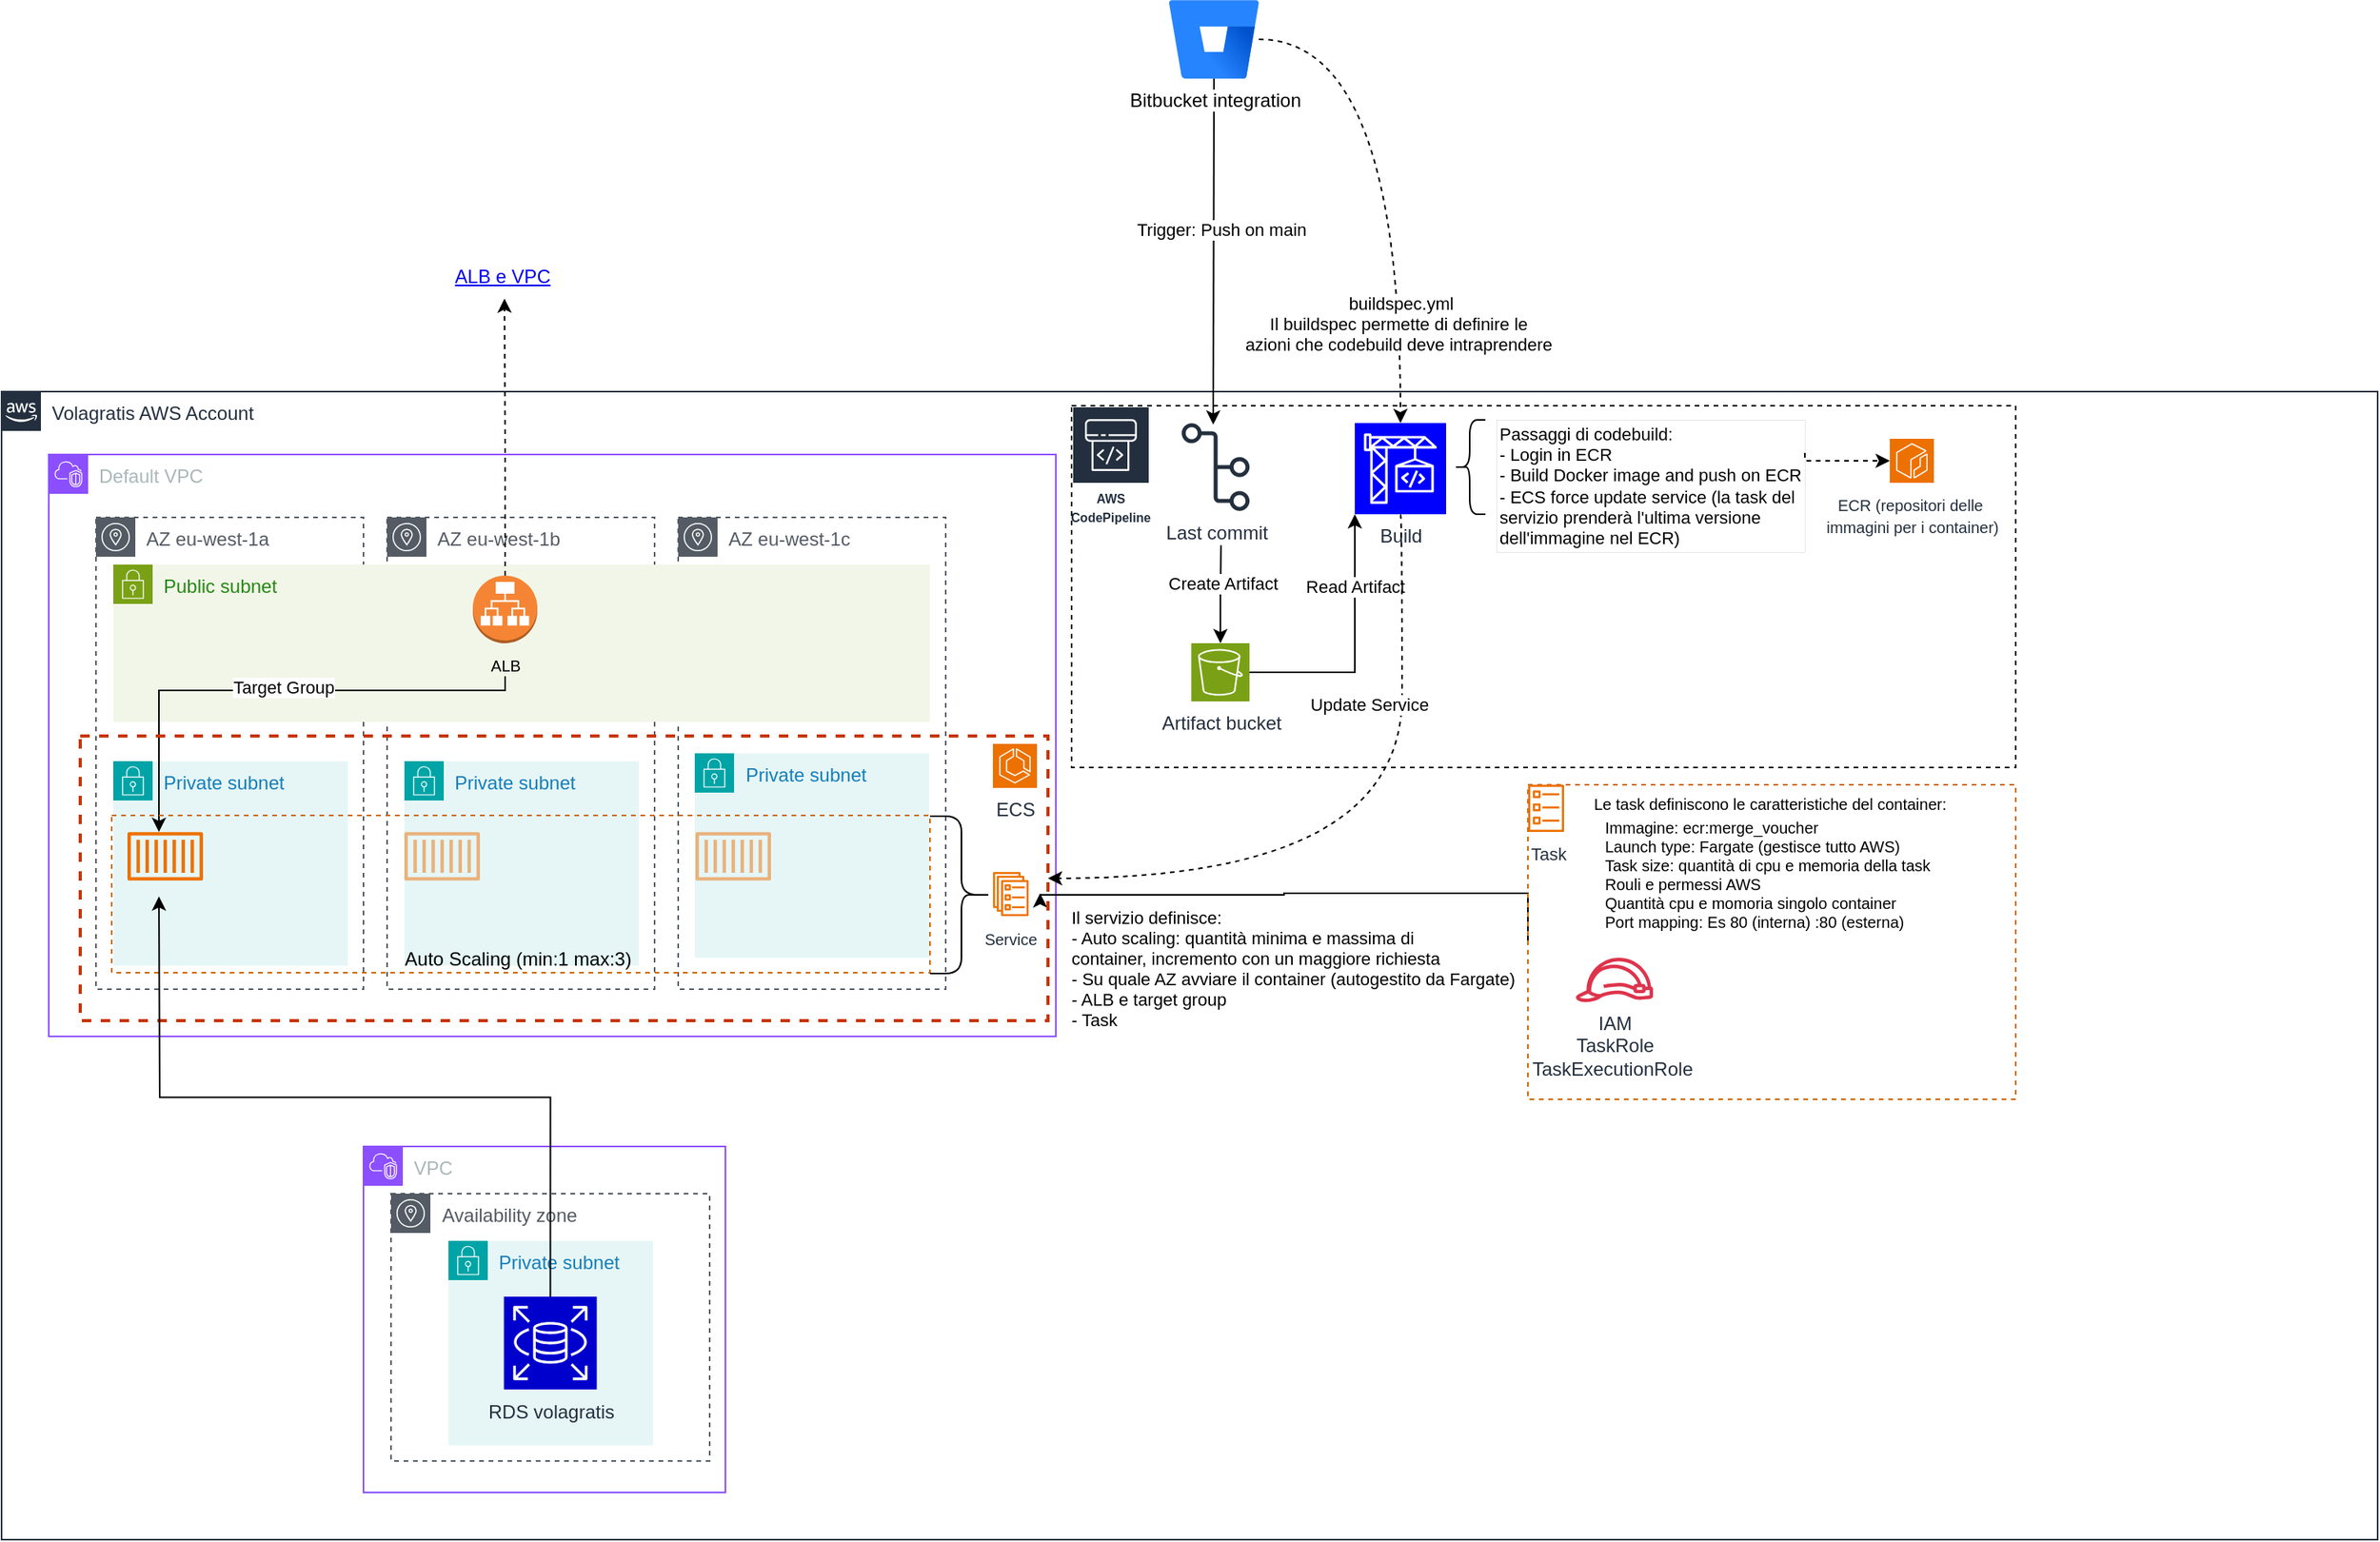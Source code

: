 <mxfile version="24.7.6" pages="3">
  <diagram id="Ht1M8jgEwFfnCIfOTk4-" name="Page-1">
    <mxGraphModel dx="1885" dy="2397" grid="1" gridSize="10" guides="1" tooltips="1" connect="1" arrows="1" fold="1" page="1" pageScale="1" pageWidth="1169" pageHeight="827" math="0" shadow="0">
      <root>
        <mxCell id="0" />
        <mxCell id="1" parent="0" />
        <mxCell id="UEzPUAAOIrF-is8g5C7q-74" value="Volagratis AWS Account" style="points=[[0,0],[0.25,0],[0.5,0],[0.75,0],[1,0],[1,0.25],[1,0.5],[1,0.75],[1,1],[0.75,1],[0.5,1],[0.25,1],[0,1],[0,0.75],[0,0.5],[0,0.25]];outlineConnect=0;gradientColor=none;html=1;whiteSpace=wrap;fontSize=12;fontStyle=0;shape=mxgraph.aws4.group;grIcon=mxgraph.aws4.group_aws_cloud_alt;strokeColor=#232F3E;fillColor=none;verticalAlign=top;align=left;spacingLeft=30;fontColor=#232F3E;dashed=0;labelBackgroundColor=#ffffff;container=1;pointerEvents=0;collapsible=0;recursiveResize=0;" parent="1" vertex="1">
          <mxGeometry x="-720" y="-610" width="1510" height="730" as="geometry" />
        </mxCell>
        <mxCell id="yVuOSzHSXQLgq4gBBESG-1" value="Default VPC" style="points=[[0,0],[0.25,0],[0.5,0],[0.75,0],[1,0],[1,0.25],[1,0.5],[1,0.75],[1,1],[0.75,1],[0.5,1],[0.25,1],[0,1],[0,0.75],[0,0.5],[0,0.25]];outlineConnect=0;gradientColor=none;html=1;whiteSpace=wrap;fontSize=12;fontStyle=0;container=1;pointerEvents=0;collapsible=0;recursiveResize=0;shape=mxgraph.aws4.group;grIcon=mxgraph.aws4.group_vpc2;strokeColor=#8C4FFF;fillColor=none;verticalAlign=top;align=left;spacingLeft=30;fontColor=#AAB7B8;dashed=0;" vertex="1" parent="UEzPUAAOIrF-is8g5C7q-74">
          <mxGeometry x="30" y="40" width="640" height="370" as="geometry" />
        </mxCell>
        <mxCell id="yVuOSzHSXQLgq4gBBESG-19" value="" style="group" vertex="1" connectable="0" parent="yVuOSzHSXQLgq4gBBESG-1">
          <mxGeometry x="400" y="40" width="170" height="390" as="geometry" />
        </mxCell>
        <mxCell id="yVuOSzHSXQLgq4gBBESG-20" value="AZ eu-west-1c" style="sketch=0;outlineConnect=0;gradientColor=none;html=1;whiteSpace=wrap;fontSize=12;fontStyle=0;shape=mxgraph.aws4.group;grIcon=mxgraph.aws4.group_availability_zone;strokeColor=#545B64;fillColor=none;verticalAlign=top;align=left;spacingLeft=30;fontColor=#545B64;dashed=1;" vertex="1" parent="yVuOSzHSXQLgq4gBBESG-19">
          <mxGeometry width="170" height="300" as="geometry" />
        </mxCell>
        <mxCell id="yVuOSzHSXQLgq4gBBESG-22" value="Private subnet" style="points=[[0,0],[0.25,0],[0.5,0],[0.75,0],[1,0],[1,0.25],[1,0.5],[1,0.75],[1,1],[0.75,1],[0.5,1],[0.25,1],[0,1],[0,0.75],[0,0.5],[0,0.25]];outlineConnect=0;gradientColor=none;html=1;whiteSpace=wrap;fontSize=12;fontStyle=0;container=1;pointerEvents=0;collapsible=0;recursiveResize=0;shape=mxgraph.aws4.group;grIcon=mxgraph.aws4.group_security_group;grStroke=0;strokeColor=#00A4A6;fillColor=#E6F6F7;verticalAlign=top;align=left;spacingLeft=30;fontColor=#147EBA;dashed=0;" vertex="1" parent="yVuOSzHSXQLgq4gBBESG-19">
          <mxGeometry x="10.5" y="150" width="149" height="130" as="geometry" />
        </mxCell>
        <mxCell id="yVuOSzHSXQLgq4gBBESG-18" value="Private subnet" style="points=[[0,0],[0.25,0],[0.5,0],[0.75,0],[1,0],[1,0.25],[1,0.5],[1,0.75],[1,1],[0.75,1],[0.5,1],[0.25,1],[0,1],[0,0.75],[0,0.5],[0,0.25]];outlineConnect=0;gradientColor=none;html=1;whiteSpace=wrap;fontSize=12;fontStyle=0;container=1;pointerEvents=0;collapsible=0;recursiveResize=0;shape=mxgraph.aws4.group;grIcon=mxgraph.aws4.group_security_group;grStroke=0;strokeColor=#00A4A6;fillColor=#E6F6F7;verticalAlign=top;align=left;spacingLeft=30;fontColor=#147EBA;dashed=0;" vertex="1" parent="yVuOSzHSXQLgq4gBBESG-1">
          <mxGeometry x="226" y="195" width="149" height="130" as="geometry" />
        </mxCell>
        <mxCell id="yVuOSzHSXQLgq4gBBESG-5" value="AZ eu-west-1a" style="sketch=0;outlineConnect=0;gradientColor=none;html=1;whiteSpace=wrap;fontSize=12;fontStyle=0;shape=mxgraph.aws4.group;grIcon=mxgraph.aws4.group_availability_zone;strokeColor=#545B64;fillColor=none;verticalAlign=top;align=left;spacingLeft=30;fontColor=#545B64;dashed=1;" vertex="1" parent="yVuOSzHSXQLgq4gBBESG-1">
          <mxGeometry x="30" y="40" width="170" height="300" as="geometry" />
        </mxCell>
        <mxCell id="yVuOSzHSXQLgq4gBBESG-8" value="Private subnet" style="points=[[0,0],[0.25,0],[0.5,0],[0.75,0],[1,0],[1,0.25],[1,0.5],[1,0.75],[1,1],[0.75,1],[0.5,1],[0.25,1],[0,1],[0,0.75],[0,0.5],[0,0.25]];outlineConnect=0;gradientColor=none;html=1;whiteSpace=wrap;fontSize=12;fontStyle=0;container=1;pointerEvents=0;collapsible=0;recursiveResize=0;shape=mxgraph.aws4.group;grIcon=mxgraph.aws4.group_security_group;grStroke=0;strokeColor=#00A4A6;fillColor=#E6F6F7;verticalAlign=top;align=left;spacingLeft=30;fontColor=#147EBA;dashed=0;" vertex="1" parent="yVuOSzHSXQLgq4gBBESG-1">
          <mxGeometry x="41" y="195" width="149" height="130" as="geometry" />
        </mxCell>
        <mxCell id="yVuOSzHSXQLgq4gBBESG-23" value="" style="group" vertex="1" connectable="0" parent="yVuOSzHSXQLgq4gBBESG-1">
          <mxGeometry x="41" y="40" width="519" height="390" as="geometry" />
        </mxCell>
        <mxCell id="yVuOSzHSXQLgq4gBBESG-16" value="AZ eu-west-1b" style="sketch=0;outlineConnect=0;gradientColor=none;html=1;whiteSpace=wrap;fontSize=12;fontStyle=0;shape=mxgraph.aws4.group;grIcon=mxgraph.aws4.group_availability_zone;strokeColor=#545B64;fillColor=none;verticalAlign=top;align=left;spacingLeft=30;fontColor=#545B64;dashed=1;" vertex="1" parent="yVuOSzHSXQLgq4gBBESG-23">
          <mxGeometry x="174" width="170" height="300" as="geometry" />
        </mxCell>
        <mxCell id="yVuOSzHSXQLgq4gBBESG-7" value="Public subnet" style="points=[[0,0],[0.25,0],[0.5,0],[0.75,0],[1,0],[1,0.25],[1,0.5],[1,0.75],[1,1],[0.75,1],[0.5,1],[0.25,1],[0,1],[0,0.75],[0,0.5],[0,0.25]];outlineConnect=0;gradientColor=none;html=1;whiteSpace=wrap;fontSize=12;fontStyle=0;container=1;pointerEvents=0;collapsible=0;recursiveResize=0;shape=mxgraph.aws4.group;grIcon=mxgraph.aws4.group_security_group;grStroke=0;strokeColor=#7AA116;fillColor=#F2F6E8;verticalAlign=top;align=left;spacingLeft=30;fontColor=#248814;dashed=0;" vertex="1" parent="yVuOSzHSXQLgq4gBBESG-23">
          <mxGeometry y="30" width="519" height="100" as="geometry" />
        </mxCell>
        <mxCell id="yVuOSzHSXQLgq4gBBESG-46" style="edgeStyle=orthogonalEdgeStyle;rounded=0;orthogonalLoop=1;jettySize=auto;html=1;" edge="1" parent="yVuOSzHSXQLgq4gBBESG-23">
          <mxGeometry relative="1" as="geometry">
            <mxPoint x="29" y="200" as="targetPoint" />
            <mxPoint x="249" y="101" as="sourcePoint" />
            <Array as="points">
              <mxPoint x="249" y="110" />
              <mxPoint x="29" y="110" />
              <mxPoint x="29" y="200" />
            </Array>
          </mxGeometry>
        </mxCell>
        <mxCell id="yVuOSzHSXQLgq4gBBESG-69" value="Target Group" style="edgeLabel;html=1;align=center;verticalAlign=middle;resizable=0;points=[];" vertex="1" connectable="0" parent="yVuOSzHSXQLgq4gBBESG-46">
          <mxGeometry x="-0.056" y="-2" relative="1" as="geometry">
            <mxPoint as="offset" />
          </mxGeometry>
        </mxCell>
        <mxCell id="zQAq5EybRise99rRwNDh-1" style="edgeStyle=orthogonalEdgeStyle;rounded=0;orthogonalLoop=1;jettySize=auto;html=1;exitX=0.5;exitY=0;exitDx=0;exitDy=0;exitPerimeter=0;dashed=1;" edge="1" parent="yVuOSzHSXQLgq4gBBESG-23" source="yVuOSzHSXQLgq4gBBESG-24">
          <mxGeometry relative="1" as="geometry">
            <mxPoint x="248.588" y="-139.176" as="targetPoint" />
          </mxGeometry>
        </mxCell>
        <mxCell id="yVuOSzHSXQLgq4gBBESG-24" value="&lt;font style=&quot;font-size: 10px;&quot;&gt;ALB&lt;/font&gt;" style="outlineConnect=0;dashed=0;verticalLabelPosition=bottom;verticalAlign=top;align=center;html=1;shape=mxgraph.aws3.application_load_balancer;fillColor=#F58534;gradientColor=none;" vertex="1" parent="yVuOSzHSXQLgq4gBBESG-23">
          <mxGeometry x="228.5" y="37" width="41" height="43.0" as="geometry" />
        </mxCell>
        <mxCell id="yVuOSzHSXQLgq4gBBESG-57" value="" style="group" vertex="1" connectable="0" parent="UEzPUAAOIrF-is8g5C7q-74">
          <mxGeometry x="970" y="250" width="310" height="200" as="geometry" />
        </mxCell>
        <mxCell id="yVuOSzHSXQLgq4gBBESG-58" style="edgeStyle=orthogonalEdgeStyle;rounded=0;orthogonalLoop=1;jettySize=auto;html=1;exitX=0;exitY=0.5;exitDx=0;exitDy=0;" edge="1" parent="yVuOSzHSXQLgq4gBBESG-57" source="yVuOSzHSXQLgq4gBBESG-54">
          <mxGeometry relative="1" as="geometry">
            <mxPoint x="-310" y="69" as="targetPoint" />
            <Array as="points">
              <mxPoint y="69" />
              <mxPoint x="-155" y="69" />
              <mxPoint x="-310" y="70" />
            </Array>
          </mxGeometry>
        </mxCell>
        <mxCell id="yVuOSzHSXQLgq4gBBESG-67" value="Il servizio definisce:&#xa;- Auto scaling: quantità minima e massima di &#xa;container, incremento con un maggiore richiesta&#xa;- Su quale AZ avviare il container (autogestito da Fargate)&#xa;- ALB e target group&#xa;- Task&#xa;&#xa;" style="edgeLabel;align=left;verticalAlign=middle;resizable=0;points=[];labelPosition=right;verticalLabelPosition=middle;spacing=86;" vertex="1" connectable="0" parent="yVuOSzHSXQLgq4gBBESG-58">
          <mxGeometry x="-0.014" y="1" relative="1" as="geometry">
            <mxPoint x="-238" y="59" as="offset" />
          </mxGeometry>
        </mxCell>
        <mxCell id="yVuOSzHSXQLgq4gBBESG-54" value="&lt;blockquote style=&quot;margin: 0px 0px 0px 40px; border: none; padding: 0px; font-size: 10px;&quot;&gt;Le task definiscono le caratteristiche del container:&amp;nbsp;&lt;/blockquote&gt;&lt;blockquote style=&quot;margin: 0px 0px 0px 40px; border: none; padding: 0px; font-size: 10px;&quot;&gt;&lt;table&gt;&lt;tbody&gt;&lt;tr style=&quot;&quot;&gt;&lt;td&gt;&lt;br&gt;&lt;/td&gt;&lt;td&gt;Immagine: ecr:merge_voucher&lt;br&gt;Launch type: Fargate (gestisce tutto AWS)&lt;br&gt;Task size: quantità di cpu e memoria della task&lt;br&gt;Rouli e permessi AWS&lt;br&gt;Quantità cpu e momoria singolo container&lt;br&gt;Port mapping: Es 80 (interna) :80 (esterna)&lt;br&gt;&lt;br&gt;&lt;/td&gt;&lt;/tr&gt;&lt;/tbody&gt;&lt;/table&gt;&lt;br&gt;&lt;/blockquote&gt;" style="whiteSpace=wrap;html=1;dashed=1;fillColor=none;strokeColor=#CC6600;align=left;verticalAlign=top;" vertex="1" parent="yVuOSzHSXQLgq4gBBESG-57">
          <mxGeometry width="310" height="200" as="geometry" />
        </mxCell>
        <mxCell id="yVuOSzHSXQLgq4gBBESG-56" value="&lt;font style=&quot;font-size: 11px;&quot;&gt;Task&lt;/font&gt;" style="sketch=0;outlineConnect=0;fontColor=#232F3E;gradientColor=none;fillColor=#ED7100;strokeColor=none;dashed=0;verticalLabelPosition=bottom;verticalAlign=top;align=left;html=1;fontSize=12;fontStyle=0;aspect=fixed;pointerEvents=1;shape=mxgraph.aws4.ecs_task;" vertex="1" parent="yVuOSzHSXQLgq4gBBESG-57">
          <mxGeometry width="23.12" height="30" as="geometry" />
        </mxCell>
        <mxCell id="yVuOSzHSXQLgq4gBBESG-109" value="IAM&lt;div&gt;TaskRole&lt;/div&gt;&lt;div&gt;TaskExecutionRole&amp;nbsp;&lt;/div&gt;" style="sketch=0;outlineConnect=0;fontColor=#232F3E;gradientColor=none;fillColor=#DD344C;strokeColor=none;dashed=0;verticalLabelPosition=bottom;verticalAlign=top;align=center;html=1;fontSize=12;fontStyle=0;aspect=fixed;pointerEvents=1;shape=mxgraph.aws4.role;" vertex="1" parent="yVuOSzHSXQLgq4gBBESG-57">
          <mxGeometry x="30" y="110" width="50" height="28.21" as="geometry" />
        </mxCell>
        <mxCell id="yVuOSzHSXQLgq4gBBESG-63" value="&lt;font style=&quot;font-size: 10px;&quot;&gt;ECR (repositori delle&amp;nbsp;&lt;/font&gt;&lt;div style=&quot;text-align: left;&quot;&gt;&lt;font style=&quot;font-size: 10px;&quot;&gt;immagini per i container)&lt;/font&gt;&lt;/div&gt;" style="sketch=0;points=[[0,0,0],[0.25,0,0],[0.5,0,0],[0.75,0,0],[1,0,0],[0,1,0],[0.25,1,0],[0.5,1,0],[0.75,1,0],[1,1,0],[0,0.25,0],[0,0.5,0],[0,0.75,0],[1,0.25,0],[1,0.5,0],[1,0.75,0]];outlineConnect=0;fontColor=#232F3E;fillColor=#ED7100;strokeColor=#ffffff;dashed=0;verticalLabelPosition=bottom;verticalAlign=top;align=center;html=1;fontSize=12;fontStyle=0;aspect=fixed;shape=mxgraph.aws4.resourceIcon;resIcon=mxgraph.aws4.ecr;" vertex="1" parent="UEzPUAAOIrF-is8g5C7q-74">
          <mxGeometry x="1200" y="30" width="28" height="28" as="geometry" />
        </mxCell>
        <mxCell id="yVuOSzHSXQLgq4gBBESG-83" value="&lt;font style=&quot;font-size: 8px;&quot;&gt;AWS CodePipeline&lt;/font&gt;" style="sketch=0;outlineConnect=0;fontColor=#232F3E;gradientColor=none;strokeColor=#ffffff;fillColor=#232F3E;dashed=0;verticalLabelPosition=middle;verticalAlign=bottom;align=center;html=1;whiteSpace=wrap;fontSize=10;fontStyle=1;spacing=3;shape=mxgraph.aws4.productIcon;prIcon=mxgraph.aws4.codepipeline;" vertex="1" parent="UEzPUAAOIrF-is8g5C7q-74">
          <mxGeometry x="680" y="9" width="50" height="80" as="geometry" />
        </mxCell>
        <mxCell id="yVuOSzHSXQLgq4gBBESG-87" value="Last commit" style="sketch=0;outlineConnect=0;fontColor=#232F3E;gradientColor=none;fillColor=#232F3D;strokeColor=none;dashed=0;verticalLabelPosition=bottom;verticalAlign=top;align=center;html=1;fontSize=12;fontStyle=0;aspect=fixed;pointerEvents=1;shape=mxgraph.aws4.git_repository;" vertex="1" parent="UEzPUAAOIrF-is8g5C7q-74">
          <mxGeometry x="750" y="20" width="43.08" height="56" as="geometry" />
        </mxCell>
        <mxCell id="yVuOSzHSXQLgq4gBBESG-88" value="Build" style="sketch=0;points=[[0,0,0],[0.25,0,0],[0.5,0,0],[0.75,0,0],[1,0,0],[0,1,0],[0.25,1,0],[0.5,1,0],[0.75,1,0],[1,1,0],[0,0.25,0],[0,0.5,0],[0,0.75,0],[1,0.25,0],[1,0.5,0],[1,0.75,0]];outlineConnect=0;fontColor=#232F3E;fillColor=#0000FF;strokeColor=#ffffff;dashed=0;verticalLabelPosition=bottom;verticalAlign=top;align=center;html=1;fontSize=12;fontStyle=0;aspect=fixed;shape=mxgraph.aws4.resourceIcon;resIcon=mxgraph.aws4.codebuild;" vertex="1" parent="UEzPUAAOIrF-is8g5C7q-74">
          <mxGeometry x="860" y="20" width="58" height="58" as="geometry" />
        </mxCell>
        <mxCell id="yVuOSzHSXQLgq4gBBESG-93" style="edgeStyle=orthogonalEdgeStyle;rounded=0;orthogonalLoop=1;jettySize=auto;html=1;exitX=0.5;exitY=0;exitDx=0;exitDy=0;exitPerimeter=0;endArrow=none;endFill=0;startArrow=classic;startFill=1;" edge="1" parent="UEzPUAAOIrF-is8g5C7q-74" source="yVuOSzHSXQLgq4gBBESG-89">
          <mxGeometry relative="1" as="geometry">
            <mxPoint x="774.931" y="97.793" as="targetPoint" />
          </mxGeometry>
        </mxCell>
        <mxCell id="yVuOSzHSXQLgq4gBBESG-94" value="Create Artifact" style="edgeLabel;html=1;align=center;verticalAlign=middle;resizable=0;points=[];" vertex="1" connectable="0" parent="yVuOSzHSXQLgq4gBBESG-93">
          <mxGeometry x="0.234" relative="1" as="geometry">
            <mxPoint as="offset" />
          </mxGeometry>
        </mxCell>
        <mxCell id="yVuOSzHSXQLgq4gBBESG-89" value="Artifact bucket" style="sketch=0;points=[[0,0,0],[0.25,0,0],[0.5,0,0],[0.75,0,0],[1,0,0],[0,1,0],[0.25,1,0],[0.5,1,0],[0.75,1,0],[1,1,0],[0,0.25,0],[0,0.5,0],[0,0.75,0],[1,0.25,0],[1,0.5,0],[1,0.75,0]];outlineConnect=0;fontColor=#232F3E;fillColor=#7AA116;strokeColor=#ffffff;dashed=0;verticalLabelPosition=bottom;verticalAlign=top;align=center;html=1;fontSize=12;fontStyle=0;aspect=fixed;shape=mxgraph.aws4.resourceIcon;resIcon=mxgraph.aws4.s3;" vertex="1" parent="UEzPUAAOIrF-is8g5C7q-74">
          <mxGeometry x="756.08" y="160" width="37" height="37" as="geometry" />
        </mxCell>
        <mxCell id="yVuOSzHSXQLgq4gBBESG-100" style="edgeStyle=orthogonalEdgeStyle;rounded=0;orthogonalLoop=1;jettySize=auto;html=1;exitX=1;exitY=0.5;exitDx=0;exitDy=0;exitPerimeter=0;startArrow=none;startFill=0;" edge="1" parent="UEzPUAAOIrF-is8g5C7q-74" source="yVuOSzHSXQLgq4gBBESG-89" target="yVuOSzHSXQLgq4gBBESG-88">
          <mxGeometry relative="1" as="geometry">
            <Array as="points">
              <mxPoint x="860" y="178" />
            </Array>
          </mxGeometry>
        </mxCell>
        <mxCell id="yVuOSzHSXQLgq4gBBESG-102" value="Read Artifact" style="edgeLabel;html=1;align=center;verticalAlign=middle;resizable=0;points=[];" vertex="1" connectable="0" parent="yVuOSzHSXQLgq4gBBESG-100">
          <mxGeometry x="0.459" relative="1" as="geometry">
            <mxPoint as="offset" />
          </mxGeometry>
        </mxCell>
        <mxCell id="yVuOSzHSXQLgq4gBBESG-106" value="" style="shape=curlyBracket;whiteSpace=wrap;html=1;rounded=1;labelPosition=left;verticalLabelPosition=middle;align=right;verticalAlign=middle;size=0.5;" vertex="1" parent="UEzPUAAOIrF-is8g5C7q-74">
          <mxGeometry x="923" y="18" width="20" height="60" as="geometry" />
        </mxCell>
        <mxCell id="yVuOSzHSXQLgq4gBBESG-105" value="&lt;font style=&quot;font-size: 11px;&quot;&gt;Passaggi di codebuild:&lt;/font&gt;&lt;div style=&quot;font-size: 11px;&quot;&gt;&lt;font style=&quot;font-size: 11px;&quot;&gt;- Login in ECR&lt;/font&gt;&lt;/div&gt;&lt;div style=&quot;font-size: 11px;&quot;&gt;&lt;font style=&quot;font-size: 11px;&quot;&gt;- Build Docker image and push on ECR&lt;/font&gt;&lt;/div&gt;&lt;div style=&quot;font-size: 11px;&quot;&gt;&lt;span style=&quot;font-size: 11px;&quot;&gt;- ECS force update service (la task del servizio prenderà l&#39;ultima versione dell&#39;immagine nel ECR)&lt;/span&gt;&lt;/div&gt;" style="rounded=0;whiteSpace=wrap;html=1;align=left;fontSize=11;strokeWidth=0;" vertex="1" parent="UEzPUAAOIrF-is8g5C7q-74">
          <mxGeometry x="950" y="18" width="196" height="84" as="geometry" />
        </mxCell>
        <mxCell id="yVuOSzHSXQLgq4gBBESG-107" style="edgeStyle=orthogonalEdgeStyle;rounded=0;orthogonalLoop=1;jettySize=auto;html=1;exitX=1;exitY=0.25;exitDx=0;exitDy=0;entryX=0;entryY=0.5;entryDx=0;entryDy=0;entryPerimeter=0;dashed=1;" edge="1" parent="UEzPUAAOIrF-is8g5C7q-74" source="yVuOSzHSXQLgq4gBBESG-105" target="yVuOSzHSXQLgq4gBBESG-63">
          <mxGeometry relative="1" as="geometry">
            <Array as="points">
              <mxPoint x="1146" y="44" />
            </Array>
          </mxGeometry>
        </mxCell>
        <mxCell id="yVuOSzHSXQLgq4gBBESG-82" value="" style="whiteSpace=wrap;html=1;fillColor=none;dashed=1;movable=1;resizable=1;rotatable=1;deletable=1;editable=1;locked=0;connectable=1;" vertex="1" parent="UEzPUAAOIrF-is8g5C7q-74">
          <mxGeometry x="680" y="9" width="600" height="230" as="geometry" />
        </mxCell>
        <mxCell id="yVuOSzHSXQLgq4gBBESG-26" value="" style="whiteSpace=wrap;html=1;movable=1;resizable=1;rotatable=1;deletable=1;editable=1;locked=0;connectable=1;dashed=1;fillColor=none;fontColor=#000000;strokeColor=#C73500;strokeWidth=2;align=left;verticalAlign=bottom;" vertex="1" parent="1">
          <mxGeometry x="-670" y="-391" width="615" height="181" as="geometry" />
        </mxCell>
        <mxCell id="yVuOSzHSXQLgq4gBBESG-27" value="" style="sketch=0;outlineConnect=0;fontColor=#232F3E;gradientColor=none;fillColor=#ED7100;strokeColor=none;dashed=0;verticalLabelPosition=bottom;verticalAlign=top;align=center;html=1;fontSize=12;fontStyle=0;aspect=fixed;pointerEvents=1;shape=mxgraph.aws4.container_1;" vertex="1" parent="1">
          <mxGeometry x="-640" y="-330" width="48" height="31" as="geometry" />
        </mxCell>
        <mxCell id="yVuOSzHSXQLgq4gBBESG-28" value="" style="sketch=0;outlineConnect=0;fontColor=#232F3E;gradientColor=none;fillColor=#ED7100;strokeColor=none;dashed=0;verticalLabelPosition=bottom;verticalAlign=top;align=center;html=1;fontSize=12;fontStyle=0;aspect=fixed;pointerEvents=1;shape=mxgraph.aws4.container_1;opacity=50;" vertex="1" parent="1">
          <mxGeometry x="-464" y="-330" width="48" height="31" as="geometry" />
        </mxCell>
        <mxCell id="yVuOSzHSXQLgq4gBBESG-29" value="" style="sketch=0;outlineConnect=0;fontColor=#232F3E;gradientColor=none;fillColor=#ED7100;strokeColor=none;dashed=0;verticalLabelPosition=bottom;verticalAlign=top;align=center;html=1;fontSize=12;fontStyle=0;aspect=fixed;pointerEvents=1;shape=mxgraph.aws4.container_1;opacity=50;" vertex="1" parent="1">
          <mxGeometry x="-279" y="-330" width="48" height="31" as="geometry" />
        </mxCell>
        <mxCell id="yVuOSzHSXQLgq4gBBESG-30" value="ECS" style="sketch=0;points=[[0,0,0],[0.25,0,0],[0.5,0,0],[0.75,0,0],[1,0,0],[0,1,0],[0.25,1,0],[0.5,1,0],[0.75,1,0],[1,1,0],[0,0.25,0],[0,0.5,0],[0,0.75,0],[1,0.25,0],[1,0.5,0],[1,0.75,0]];outlineConnect=0;fontColor=#232F3E;fillColor=#ED7100;strokeColor=#ffffff;dashed=0;verticalLabelPosition=bottom;verticalAlign=top;align=center;html=1;fontSize=12;fontStyle=0;aspect=fixed;shape=mxgraph.aws4.resourceIcon;resIcon=mxgraph.aws4.ecs;" vertex="1" parent="1">
          <mxGeometry x="-90" y="-386" width="28" height="28" as="geometry" />
        </mxCell>
        <mxCell id="yVuOSzHSXQLgq4gBBESG-41" value="Auto Scaling (min:1 max:3)&amp;nbsp;" style="whiteSpace=wrap;html=1;movable=1;resizable=1;rotatable=1;deletable=1;editable=1;locked=0;connectable=1;dashed=1;fillColor=none;fontColor=#000000;strokeColor=#CC6600;strokeWidth=1;align=center;verticalAlign=bottom;" vertex="1" parent="1">
          <mxGeometry x="-650" y="-340.5" width="520" height="100" as="geometry" />
        </mxCell>
        <mxCell id="yVuOSzHSXQLgq4gBBESG-37" value="&lt;font style=&quot;font-size: 10px;&quot;&gt;Service&lt;/font&gt;" style="sketch=0;outlineConnect=0;fontColor=#232F3E;gradientColor=none;fillColor=#ED7100;strokeColor=none;dashed=0;verticalLabelPosition=bottom;verticalAlign=top;align=center;html=1;fontSize=12;fontStyle=0;aspect=fixed;pointerEvents=1;shape=mxgraph.aws4.ecs_service;" vertex="1" parent="1">
          <mxGeometry x="-90" y="-304.5" width="22.75" height="28" as="geometry" />
        </mxCell>
        <mxCell id="yVuOSzHSXQLgq4gBBESG-51" value="" style="shape=curlyBracket;whiteSpace=wrap;html=1;rounded=1;flipH=1;labelPosition=right;verticalLabelPosition=middle;align=left;verticalAlign=middle;" vertex="1" parent="1">
          <mxGeometry x="-130" y="-340" width="40" height="100" as="geometry" />
        </mxCell>
        <mxCell id="yVuOSzHSXQLgq4gBBESG-76" value="VPC" style="points=[[0,0],[0.25,0],[0.5,0],[0.75,0],[1,0],[1,0.25],[1,0.5],[1,0.75],[1,1],[0.75,1],[0.5,1],[0.25,1],[0,1],[0,0.75],[0,0.5],[0,0.25]];outlineConnect=0;gradientColor=none;html=1;whiteSpace=wrap;fontSize=12;fontStyle=0;container=1;pointerEvents=0;collapsible=0;recursiveResize=0;shape=mxgraph.aws4.group;grIcon=mxgraph.aws4.group_vpc2;strokeColor=#8C4FFF;fillColor=none;verticalAlign=top;align=left;spacingLeft=30;fontColor=#AAB7B8;dashed=0;" vertex="1" parent="1">
          <mxGeometry x="-490" y="-130" width="230" height="220" as="geometry" />
        </mxCell>
        <mxCell id="yVuOSzHSXQLgq4gBBESG-77" value="Availability zone" style="sketch=0;outlineConnect=0;gradientColor=none;html=1;whiteSpace=wrap;fontSize=12;fontStyle=0;shape=mxgraph.aws4.group;grIcon=mxgraph.aws4.group_availability_zone;strokeColor=#545B64;fillColor=none;verticalAlign=top;align=left;spacingLeft=30;fontColor=#545B64;dashed=1;" vertex="1" parent="yVuOSzHSXQLgq4gBBESG-76">
          <mxGeometry x="17.5" y="30" width="202.5" height="170" as="geometry" />
        </mxCell>
        <mxCell id="yVuOSzHSXQLgq4gBBESG-79" value="Private subnet" style="points=[[0,0],[0.25,0],[0.5,0],[0.75,0],[1,0],[1,0.25],[1,0.5],[1,0.75],[1,1],[0.75,1],[0.5,1],[0.25,1],[0,1],[0,0.75],[0,0.5],[0,0.25]];outlineConnect=0;gradientColor=none;html=1;whiteSpace=wrap;fontSize=12;fontStyle=0;container=1;pointerEvents=0;collapsible=0;recursiveResize=0;shape=mxgraph.aws4.group;grIcon=mxgraph.aws4.group_security_group;grStroke=0;strokeColor=#00A4A6;fillColor=#E6F6F7;verticalAlign=top;align=left;spacingLeft=30;fontColor=#147EBA;dashed=0;" vertex="1" parent="yVuOSzHSXQLgq4gBBESG-76">
          <mxGeometry x="54" y="60" width="130" height="130" as="geometry" />
        </mxCell>
        <mxCell id="yVuOSzHSXQLgq4gBBESG-78" value="RDS volagratis" style="sketch=0;points=[[0,0,0],[0.25,0,0],[0.5,0,0],[0.75,0,0],[1,0,0],[0,1,0],[0.25,1,0],[0.5,1,0],[0.75,1,0],[1,1,0],[0,0.25,0],[0,0.5,0],[0,0.75,0],[1,0.25,0],[1,0.5,0],[1,0.75,0]];outlineConnect=0;fontColor=#232F3E;fillColor=#0000CC;strokeColor=#ffffff;dashed=0;verticalLabelPosition=bottom;verticalAlign=top;align=center;html=1;fontSize=12;fontStyle=0;aspect=fixed;shape=mxgraph.aws4.resourceIcon;resIcon=mxgraph.aws4.rds;" vertex="1" parent="yVuOSzHSXQLgq4gBBESG-79">
          <mxGeometry x="35.25" y="35.5" width="59" height="59" as="geometry" />
        </mxCell>
        <mxCell id="yVuOSzHSXQLgq4gBBESG-80" style="edgeStyle=orthogonalEdgeStyle;rounded=0;orthogonalLoop=1;jettySize=auto;html=1;exitX=0.5;exitY=0;exitDx=0;exitDy=0;exitPerimeter=0;" edge="1" parent="yVuOSzHSXQLgq4gBBESG-76" source="yVuOSzHSXQLgq4gBBESG-78">
          <mxGeometry relative="1" as="geometry">
            <mxPoint x="-130" y="-159" as="targetPoint" />
          </mxGeometry>
        </mxCell>
        <mxCell id="yVuOSzHSXQLgq4gBBESG-85" style="edgeStyle=orthogonalEdgeStyle;rounded=0;orthogonalLoop=1;jettySize=auto;html=1;exitX=0.5;exitY=1;exitDx=0;exitDy=0;" edge="1" parent="1" source="yVuOSzHSXQLgq4gBBESG-84">
          <mxGeometry relative="1" as="geometry">
            <mxPoint x="50" y="-589" as="targetPoint" />
          </mxGeometry>
        </mxCell>
        <mxCell id="yVuOSzHSXQLgq4gBBESG-86" value="Trigger: Push on main" style="edgeLabel;html=1;align=center;verticalAlign=middle;resizable=0;points=[];" vertex="1" connectable="0" parent="yVuOSzHSXQLgq4gBBESG-85">
          <mxGeometry x="-0.127" y="4" relative="1" as="geometry">
            <mxPoint as="offset" />
          </mxGeometry>
        </mxCell>
        <mxCell id="yVuOSzHSXQLgq4gBBESG-84" value="Bitbucket integration" style="image;html=1;image=img/lib/atlassian/Bitbucket_Logo.svg;" vertex="1" parent="1">
          <mxGeometry x="22" y="-859" width="57" height="50" as="geometry" />
        </mxCell>
        <mxCell id="yVuOSzHSXQLgq4gBBESG-103" style="edgeStyle=orthogonalEdgeStyle;rounded=0;orthogonalLoop=1;jettySize=auto;html=1;exitX=1;exitY=0.5;exitDx=0;exitDy=0;entryX=0.5;entryY=0;entryDx=0;entryDy=0;entryPerimeter=0;dashed=1;curved=1;" edge="1" parent="1" source="yVuOSzHSXQLgq4gBBESG-84" target="yVuOSzHSXQLgq4gBBESG-88">
          <mxGeometry relative="1" as="geometry" />
        </mxCell>
        <mxCell id="yVuOSzHSXQLgq4gBBESG-104" value="buildspec.yml&lt;div&gt;Il buildspec permette di definire le&amp;nbsp;&lt;/div&gt;&lt;div&gt;azioni che codebuild deve intraprendere&amp;nbsp;&lt;/div&gt;" style="edgeLabel;html=1;align=center;verticalAlign=middle;resizable=0;points=[];" vertex="1" connectable="0" parent="yVuOSzHSXQLgq4gBBESG-103">
          <mxGeometry x="0.623" relative="1" as="geometry">
            <mxPoint as="offset" />
          </mxGeometry>
        </mxCell>
        <mxCell id="yVuOSzHSXQLgq4gBBESG-114" style="edgeStyle=orthogonalEdgeStyle;rounded=0;orthogonalLoop=1;jettySize=auto;html=1;exitX=0.5;exitY=1;exitDx=0;exitDy=0;exitPerimeter=0;entryX=1;entryY=0.5;entryDx=0;entryDy=0;curved=1;dashed=1;" edge="1" parent="1" source="yVuOSzHSXQLgq4gBBESG-88" target="yVuOSzHSXQLgq4gBBESG-26">
          <mxGeometry relative="1" as="geometry">
            <Array as="points">
              <mxPoint x="170" y="-300" />
            </Array>
          </mxGeometry>
        </mxCell>
        <mxCell id="yVuOSzHSXQLgq4gBBESG-115" value="Update Service" style="edgeLabel;html=1;align=center;verticalAlign=middle;resizable=0;points=[];" vertex="1" connectable="0" parent="yVuOSzHSXQLgq4gBBESG-114">
          <mxGeometry x="-0.466" y="-21" relative="1" as="geometry">
            <mxPoint as="offset" />
          </mxGeometry>
        </mxCell>
        <mxCell id="zQAq5EybRise99rRwNDh-2" value="&lt;a href=&quot;data:page/id,TZ201WaUSHpBQpsREirB&quot;&gt;ALB e VPC&lt;/a&gt;" style="text;html=1;align=center;verticalAlign=middle;resizable=0;points=[];autosize=1;strokeColor=none;fillColor=none;" vertex="1" parent="1">
          <mxGeometry x="-442" y="-698" width="80" height="30" as="geometry" />
        </mxCell>
      </root>
    </mxGraphModel>
  </diagram>
  <diagram id="TZ201WaUSHpBQpsREirB" name="ALB">
    <mxGraphModel dx="1581" dy="1951" grid="1" gridSize="10" guides="1" tooltips="1" connect="1" arrows="1" fold="1" page="1" pageScale="1" pageWidth="827" pageHeight="1169" math="0" shadow="0">
      <root>
        <mxCell id="0" />
        <mxCell id="1" parent="0" />
        <mxCell id="gsToLSdFo0IppxMBS_la-1" value="Volagratis AWS Account" style="points=[[0,0],[0.25,0],[0.5,0],[0.75,0],[1,0],[1,0.25],[1,0.5],[1,0.75],[1,1],[0.75,1],[0.5,1],[0.25,1],[0,1],[0,0.75],[0,0.5],[0,0.25]];outlineConnect=0;gradientColor=none;html=1;whiteSpace=wrap;fontSize=12;fontStyle=0;shape=mxgraph.aws4.group;grIcon=mxgraph.aws4.group_aws_cloud_alt;strokeColor=#232F3E;fillColor=none;verticalAlign=top;align=left;spacingLeft=30;fontColor=#232F3E;dashed=0;labelBackgroundColor=#ffffff;container=1;pointerEvents=0;collapsible=0;recursiveResize=0;" vertex="1" parent="1">
          <mxGeometry x="-740" y="-584" width="700" height="754" as="geometry" />
        </mxCell>
        <mxCell id="gsToLSdFo0IppxMBS_la-2" value="Default VPC" style="points=[[0,0],[0.25,0],[0.5,0],[0.75,0],[1,0],[1,0.25],[1,0.5],[1,0.75],[1,1],[0.75,1],[0.5,1],[0.25,1],[0,1],[0,0.75],[0,0.5],[0,0.25]];outlineConnect=0;gradientColor=none;html=1;whiteSpace=wrap;fontSize=12;fontStyle=0;container=1;pointerEvents=0;collapsible=0;recursiveResize=0;shape=mxgraph.aws4.group;grIcon=mxgraph.aws4.group_vpc2;strokeColor=#8C4FFF;fillColor=none;verticalAlign=top;align=left;spacingLeft=30;fontColor=#AAB7B8;dashed=0;" vertex="1" parent="gsToLSdFo0IppxMBS_la-1">
          <mxGeometry x="40" y="240" width="640" height="500" as="geometry" />
        </mxCell>
        <mxCell id="eUAzN2NPXyv_5R1AQx1b-4" value="Public subnet" style="points=[[0,0],[0.25,0],[0.5,0],[0.75,0],[1,0],[1,0.25],[1,0.5],[1,0.75],[1,1],[0.75,1],[0.5,1],[0.25,1],[0,1],[0,0.75],[0,0.5],[0,0.25]];outlineConnect=0;gradientColor=none;html=1;whiteSpace=wrap;fontSize=12;fontStyle=0;container=1;pointerEvents=0;collapsible=0;recursiveResize=0;shape=mxgraph.aws4.group;grIcon=mxgraph.aws4.group_security_group;grStroke=0;strokeColor=#7AA116;fillColor=#F2F6E8;verticalAlign=top;align=left;spacingLeft=30;fontColor=#248814;dashed=0;" vertex="1" parent="gsToLSdFo0IppxMBS_la-2">
          <mxGeometry x="40" y="70" width="520" height="110" as="geometry" />
        </mxCell>
        <mxCell id="gsToLSdFo0IppxMBS_la-6" value="Private subnet" style="points=[[0,0],[0.25,0],[0.5,0],[0.75,0],[1,0],[1,0.25],[1,0.5],[1,0.75],[1,1],[0.75,1],[0.5,1],[0.25,1],[0,1],[0,0.75],[0,0.5],[0,0.25]];outlineConnect=0;gradientColor=none;html=1;whiteSpace=wrap;fontSize=12;fontStyle=0;container=1;pointerEvents=0;collapsible=0;recursiveResize=0;shape=mxgraph.aws4.group;grIcon=mxgraph.aws4.group_security_group;grStroke=0;strokeColor=#0000FF;fillColor=#E6F6F7;verticalAlign=top;align=left;spacingLeft=30;fontColor=#147EBA;dashed=0;strokeWidth=1;" vertex="1" parent="gsToLSdFo0IppxMBS_la-2">
          <mxGeometry x="40" y="195" width="520" height="135" as="geometry" />
        </mxCell>
        <mxCell id="eUAzN2NPXyv_5R1AQx1b-9" value="Private NAT Gateway&amp;nbsp;&amp;nbsp;" style="image;aspect=fixed;perimeter=ellipsePerimeter;html=1;align=center;shadow=0;dashed=0;fontColor=#4277BB;labelBackgroundColor=default;fontSize=12;spacingTop=3;image=img/lib/ibm/vpc/PublicGateway.svg;" vertex="1" parent="gsToLSdFo0IppxMBS_la-6">
          <mxGeometry x="53.5" y="67.5" width="40" height="40" as="geometry" />
        </mxCell>
        <mxCell id="eUAzN2NPXyv_5R1AQx1b-12" value="Private NAT Gateway&amp;nbsp;&amp;nbsp;" style="image;aspect=fixed;perimeter=ellipsePerimeter;html=1;align=center;shadow=0;dashed=0;fontColor=#4277BB;labelBackgroundColor=default;fontSize=12;spacingTop=3;image=img/lib/ibm/vpc/PublicGateway.svg;" vertex="1" parent="gsToLSdFo0IppxMBS_la-6">
          <mxGeometry x="247" y="70" width="37.5" height="37.5" as="geometry" />
        </mxCell>
        <mxCell id="eUAzN2NPXyv_5R1AQx1b-13" value="Private NAT Gateway&amp;nbsp;&amp;nbsp;" style="image;aspect=fixed;perimeter=ellipsePerimeter;html=1;align=center;shadow=0;dashed=0;fontColor=#4277BB;labelBackgroundColor=default;fontSize=12;spacingTop=3;image=img/lib/ibm/vpc/PublicGateway.svg;" vertex="1" parent="gsToLSdFo0IppxMBS_la-6">
          <mxGeometry x="440" y="70" width="37.5" height="37.5" as="geometry" />
        </mxCell>
        <mxCell id="eUAzN2NPXyv_5R1AQx1b-17" value="EIP" style="outlineConnect=0;dashed=0;verticalLabelPosition=bottom;verticalAlign=top;align=center;html=1;shape=mxgraph.aws3.elastic_ip;fillColor=#F58534;gradientColor=none;rotation=0;" vertex="1" parent="gsToLSdFo0IppxMBS_la-6">
          <mxGeometry x="35.25" y="25" width="76.5" height="21" as="geometry" />
        </mxCell>
        <mxCell id="eUAzN2NPXyv_5R1AQx1b-20" value="EIP" style="outlineConnect=0;dashed=0;verticalLabelPosition=bottom;verticalAlign=top;align=center;html=1;shape=mxgraph.aws3.elastic_ip;fillColor=#F58534;gradientColor=none;rotation=0;" vertex="1" parent="gsToLSdFo0IppxMBS_la-6">
          <mxGeometry x="227.5" y="25" width="76.5" height="21" as="geometry" />
        </mxCell>
        <mxCell id="eUAzN2NPXyv_5R1AQx1b-21" value="EIP" style="outlineConnect=0;dashed=0;verticalLabelPosition=bottom;verticalAlign=top;align=center;html=1;shape=mxgraph.aws3.elastic_ip;fillColor=#F58534;gradientColor=none;rotation=0;" vertex="1" parent="gsToLSdFo0IppxMBS_la-6">
          <mxGeometry x="420.5" y="25" width="76.5" height="21" as="geometry" />
        </mxCell>
        <mxCell id="gsToLSdFo0IppxMBS_la-3" value="" style="group;strokeColor=#000000;dashed=1;" vertex="1" connectable="0" parent="gsToLSdFo0IppxMBS_la-2">
          <mxGeometry x="410" y="34" width="170" height="300" as="geometry" />
        </mxCell>
        <mxCell id="gsToLSdFo0IppxMBS_la-4" value="AZ eu-west-1c" style="sketch=0;outlineConnect=0;gradientColor=none;html=1;whiteSpace=wrap;fontSize=12;fontStyle=0;shape=mxgraph.aws4.group;grIcon=mxgraph.aws4.group_availability_zone;strokeColor=#545B64;fillColor=none;verticalAlign=top;align=left;spacingLeft=30;fontColor=#545B64;dashed=1;" vertex="1" parent="gsToLSdFo0IppxMBS_la-3">
          <mxGeometry width="170" height="300" as="geometry" />
        </mxCell>
        <mxCell id="eUAzN2NPXyv_5R1AQx1b-38" value="" style="whiteSpace=wrap;html=1;fillColor=none;fontColor=#000000;strokeColor=#0000FF;dashed=1;dashPattern=1 1;strokeWidth=1;" vertex="1" parent="gsToLSdFo0IppxMBS_la-2">
          <mxGeometry x="10" y="220" width="610" height="220" as="geometry" />
        </mxCell>
        <mxCell id="eUAzN2NPXyv_5R1AQx1b-40" value="&lt;font color=&quot;#0000ff&quot;&gt;Target group per ECS: il traffico HTTPS che si puó avere mediante ALB con i container viene stabilito grazie al questo target group&lt;/font&gt;" style="text;html=1;align=center;verticalAlign=middle;whiteSpace=wrap;rounded=0;" vertex="1" parent="gsToLSdFo0IppxMBS_la-2">
          <mxGeometry x="10" y="404" width="430" height="30" as="geometry" />
        </mxCell>
        <mxCell id="eUAzN2NPXyv_5R1AQx1b-43" value="SSL certificate, ACM" style="sketch=0;points=[[0,0,0],[0.25,0,0],[0.5,0,0],[0.75,0,0],[1,0,0],[0,1,0],[0.25,1,0],[0.5,1,0],[0.75,1,0],[1,1,0],[0,0.25,0],[0,0.5,0],[0,0.75,0],[1,0.25,0],[1,0.5,0],[1,0.75,0]];outlineConnect=0;fontColor=#232F3E;fillColor=#DD344C;strokeColor=#ffffff;dashed=0;verticalLabelPosition=middle;verticalAlign=middle;align=right;html=1;fontSize=12;fontStyle=0;aspect=fixed;shape=mxgraph.aws4.resourceIcon;resIcon=mxgraph.aws4.certificate_manager_3;labelPosition=left;" vertex="1" parent="gsToLSdFo0IppxMBS_la-2">
          <mxGeometry x="570" y="388" width="46" height="46" as="geometry" />
        </mxCell>
        <mxCell id="eUAzN2NPXyv_5R1AQx1b-22" value="" style="group" vertex="1" connectable="0" parent="gsToLSdFo0IppxMBS_la-1">
          <mxGeometry x="320" y="214" width="40" height="40" as="geometry" />
        </mxCell>
        <mxCell id="eUAzN2NPXyv_5R1AQx1b-23" value="" style="ellipse;whiteSpace=wrap;html=1;aspect=fixed;strokeColor=none;" vertex="1" parent="eUAzN2NPXyv_5R1AQx1b-22">
          <mxGeometry width="40" height="40" as="geometry" />
        </mxCell>
        <mxCell id="eUAzN2NPXyv_5R1AQx1b-24" value="IGW" style="sketch=0;outlineConnect=0;fontColor=#232F3E;gradientColor=none;fillColor=#8C4FFF;strokeColor=none;dashed=0;verticalLabelPosition=bottom;verticalAlign=top;align=center;html=1;fontSize=12;fontStyle=0;aspect=fixed;pointerEvents=1;shape=mxgraph.aws4.internet_gateway;" vertex="1" parent="eUAzN2NPXyv_5R1AQx1b-22">
          <mxGeometry x="1" y="-12" width="38" height="38" as="geometry" />
        </mxCell>
        <mxCell id="eUAzN2NPXyv_5R1AQx1b-28" value="Route table VPC" style="outlineConnect=0;dashed=0;verticalLabelPosition=bottom;verticalAlign=top;align=center;html=1;shape=mxgraph.aws3.route_table;fillColor=#F58536;gradientColor=none;" vertex="1" parent="gsToLSdFo0IppxMBS_la-1">
          <mxGeometry x="615" y="20" width="65" height="63" as="geometry" />
        </mxCell>
        <mxCell id="eUAzN2NPXyv_5R1AQx1b-47" style="edgeStyle=orthogonalEdgeStyle;rounded=0;orthogonalLoop=1;jettySize=auto;html=1;exitX=1;exitY=0.5;exitDx=0;exitDy=0;exitPerimeter=0;" edge="1" parent="gsToLSdFo0IppxMBS_la-1" source="eUAzN2NPXyv_5R1AQx1b-44">
          <mxGeometry relative="1" as="geometry">
            <mxPoint x="323" y="78" as="targetPoint" />
          </mxGeometry>
        </mxCell>
        <mxCell id="eUAzN2NPXyv_5R1AQx1b-48" value="Preso l&#39;URL del ALB&lt;div&gt;viene creato un CNAME&lt;/div&gt;&lt;div&gt;per rendere URL piú comprensibile&lt;/div&gt;" style="edgeLabel;html=1;align=center;verticalAlign=middle;resizable=0;points=[];" vertex="1" connectable="0" parent="eUAzN2NPXyv_5R1AQx1b-47">
          <mxGeometry x="-0.11" y="-1" relative="1" as="geometry">
            <mxPoint as="offset" />
          </mxGeometry>
        </mxCell>
        <mxCell id="eUAzN2NPXyv_5R1AQx1b-44" value="Route53" style="sketch=0;points=[[0,0,0],[0.25,0,0],[0.5,0,0],[0.75,0,0],[1,0,0],[0,1,0],[0.25,1,0],[0.5,1,0],[0.75,1,0],[1,1,0],[0,0.25,0],[0,0.5,0],[0,0.75,0],[1,0.25,0],[1,0.5,0],[1,0.75,0]];outlineConnect=0;fontColor=#232F3E;fillColor=#8C4FFF;strokeColor=#ffffff;dashed=0;verticalLabelPosition=bottom;verticalAlign=top;align=center;html=1;fontSize=12;fontStyle=0;aspect=fixed;shape=mxgraph.aws4.resourceIcon;resIcon=mxgraph.aws4.route_53;" vertex="1" parent="gsToLSdFo0IppxMBS_la-1">
          <mxGeometry x="40" y="54" width="52" height="52" as="geometry" />
        </mxCell>
        <mxCell id="Jm0puidVKb6ZSggkoazJ-1" value="&lt;a href=&quot;data:page/id,-eEJlde8KDyH_leBeKcl&quot;&gt;cloudfront&lt;/a&gt;" style="text;html=1;align=center;verticalAlign=middle;whiteSpace=wrap;rounded=0;" vertex="1" parent="gsToLSdFo0IppxMBS_la-1">
          <mxGeometry x="326.5" y="65" width="60" height="30" as="geometry" />
        </mxCell>
        <mxCell id="eUAzN2NPXyv_5R1AQx1b-2" value="" style="group" vertex="1" connectable="0" parent="1">
          <mxGeometry x="-480" y="-308.5" width="170" height="390" as="geometry" />
        </mxCell>
        <mxCell id="eUAzN2NPXyv_5R1AQx1b-3" value="AZ eu-west-1b" style="sketch=0;outlineConnect=0;gradientColor=none;html=1;whiteSpace=wrap;fontSize=12;fontStyle=0;shape=mxgraph.aws4.group;grIcon=mxgraph.aws4.group_availability_zone;strokeColor=#545B64;fillColor=none;verticalAlign=top;align=left;spacingLeft=30;fontColor=#545B64;dashed=1;" vertex="1" parent="eUAzN2NPXyv_5R1AQx1b-2">
          <mxGeometry width="170" height="300" as="geometry" />
        </mxCell>
        <mxCell id="eUAzN2NPXyv_5R1AQx1b-16" value="Il nat gateway permette di stabilire all&#39;interno della vpc una connessione con l&#39;esterno e no viceversa, utilizzato per ottenere aggiornamenti o immagini da ECR" style="text;html=1;align=left;verticalAlign=middle;whiteSpace=wrap;rounded=0;" vertex="1" parent="1">
          <mxGeometry x="-693" y="108" width="402" height="30" as="geometry" />
        </mxCell>
        <mxCell id="eUAzN2NPXyv_5R1AQx1b-10" value="" style="group" vertex="1" connectable="0" parent="1">
          <mxGeometry x="-680" y="-308.5" width="170" height="390" as="geometry" />
        </mxCell>
        <mxCell id="eUAzN2NPXyv_5R1AQx1b-11" value="AZ eu-west-1a" style="sketch=0;outlineConnect=0;gradientColor=none;html=1;whiteSpace=wrap;fontSize=12;fontStyle=0;shape=mxgraph.aws4.group;grIcon=mxgraph.aws4.group_availability_zone;strokeColor=#545B64;fillColor=none;verticalAlign=top;align=left;spacingLeft=30;fontColor=#545B64;dashed=1;" vertex="1" parent="eUAzN2NPXyv_5R1AQx1b-10">
          <mxGeometry width="170" height="300" as="geometry" />
        </mxCell>
        <mxCell id="eUAzN2NPXyv_5R1AQx1b-27" value="" style="shape=curlyBracket;whiteSpace=wrap;html=1;rounded=1;flipH=1;labelPosition=right;verticalLabelPosition=middle;align=left;verticalAlign=middle;rotation=-90;" vertex="1" parent="1">
          <mxGeometry x="-409" y="-599" width="20" height="570" as="geometry" />
        </mxCell>
        <mxCell id="eUAzN2NPXyv_5R1AQx1b-30" value="" style="endArrow=classic;html=1;rounded=0;exitX=0;exitY=0.5;exitDx=0;exitDy=0;exitPerimeter=0;entryX=0.1;entryY=0.5;entryDx=0;entryDy=0;entryPerimeter=0;" edge="1" parent="1" source="eUAzN2NPXyv_5R1AQx1b-28" target="eUAzN2NPXyv_5R1AQx1b-27">
          <mxGeometry width="50" height="50" relative="1" as="geometry">
            <mxPoint x="-230" y="-460" as="sourcePoint" />
            <mxPoint x="-180" y="-510" as="targetPoint" />
          </mxGeometry>
        </mxCell>
        <mxCell id="eUAzN2NPXyv_5R1AQx1b-31" value="TB1: Indirizza tutto il traffico pubblico al IGW" style="edgeLabel;html=1;align=center;verticalAlign=middle;resizable=0;points=[];" vertex="1" connectable="0" parent="eUAzN2NPXyv_5R1AQx1b-30">
          <mxGeometry x="0.223" y="2" relative="1" as="geometry">
            <mxPoint y="-1" as="offset" />
          </mxGeometry>
        </mxCell>
        <mxCell id="eUAzN2NPXyv_5R1AQx1b-32" value="" style="endArrow=classic;html=1;rounded=0;exitX=0.5;exitY=1;exitDx=0;exitDy=0;exitPerimeter=0;" edge="1" parent="1" source="eUAzN2NPXyv_5R1AQx1b-28">
          <mxGeometry width="50" height="50" relative="1" as="geometry">
            <mxPoint x="-115" y="-523" as="sourcePoint" />
            <mxPoint x="-394" y="-171" as="targetPoint" />
          </mxGeometry>
        </mxCell>
        <mxCell id="eUAzN2NPXyv_5R1AQx1b-35" value="TB1,2,3: ogni subnet indirizza&amp;nbsp;&lt;div&gt;il traffico al proprio NAT gateway&lt;/div&gt;" style="edgeLabel;html=1;align=center;verticalAlign=middle;resizable=0;points=[];" vertex="1" connectable="0" parent="eUAzN2NPXyv_5R1AQx1b-32">
          <mxGeometry x="0.806" y="2" relative="1" as="geometry">
            <mxPoint as="offset" />
          </mxGeometry>
        </mxCell>
        <mxCell id="eUAzN2NPXyv_5R1AQx1b-34" value="" style="shape=curlyBracket;whiteSpace=wrap;html=1;rounded=1;flipH=1;labelPosition=right;verticalLabelPosition=middle;align=left;verticalAlign=middle;rotation=-90;" vertex="1" parent="1">
          <mxGeometry x="-408" y="-438" width="20" height="570" as="geometry" />
        </mxCell>
        <mxCell id="eUAzN2NPXyv_5R1AQx1b-41" style="edgeStyle=orthogonalEdgeStyle;rounded=0;orthogonalLoop=1;jettySize=auto;html=1;exitX=0.5;exitY=1;exitDx=0;exitDy=0;exitPerimeter=0;strokeColor=#0000FF;" edge="1" parent="1" source="eUAzN2NPXyv_5R1AQx1b-36">
          <mxGeometry relative="1" as="geometry">
            <mxPoint x="-458.895" y="-127.842" as="targetPoint" />
            <Array as="points">
              <mxPoint x="-626" y="-210" />
              <mxPoint x="-459" y="-210" />
            </Array>
          </mxGeometry>
        </mxCell>
        <mxCell id="eUAzN2NPXyv_5R1AQx1b-42" value="Target Group" style="edgeLabel;html=1;align=center;verticalAlign=middle;resizable=0;points=[];" vertex="1" connectable="0" parent="eUAzN2NPXyv_5R1AQx1b-41">
          <mxGeometry x="-0.172" y="1" relative="1" as="geometry">
            <mxPoint as="offset" />
          </mxGeometry>
        </mxCell>
        <mxCell id="eUAzN2NPXyv_5R1AQx1b-36" value="ALB" style="outlineConnect=0;dashed=0;verticalLabelPosition=bottom;verticalAlign=top;align=center;html=1;shape=mxgraph.aws3.application_load_balancer;fillColor=#F58536;gradientColor=none;" vertex="1" parent="1">
          <mxGeometry x="-645" y="-236" width="39" height="45" as="geometry" />
        </mxCell>
        <mxCell id="eUAzN2NPXyv_5R1AQx1b-37" value="" style="whiteSpace=wrap;html=1;fillColor=none;fontColor=#000000;strokeColor=#C73500;dashed=1;" vertex="1" parent="1">
          <mxGeometry x="-668" y="-111" width="530" height="161" as="geometry" />
        </mxCell>
        <mxCell id="eUAzN2NPXyv_5R1AQx1b-39" value="&lt;font color=&quot;#cc6600&quot;&gt;Target group per ECS: il traffico HTTP che si puó avere mediante ALB con i container viene rindirizzato al Target Group per HTTPS&amp;nbsp; &amp;nbsp;&lt;/font&gt;" style="text;html=1;align=center;verticalAlign=middle;whiteSpace=wrap;rounded=0;" vertex="1" parent="1">
          <mxGeometry x="-605" y="10" width="430" height="30" as="geometry" />
        </mxCell>
        <mxCell id="eUAzN2NPXyv_5R1AQx1b-45" style="edgeStyle=orthogonalEdgeStyle;rounded=0;orthogonalLoop=1;jettySize=auto;html=1;exitX=0;exitY=0.5;exitDx=0;exitDy=0;exitPerimeter=0;entryX=0;entryY=0.5;entryDx=0;entryDy=0;entryPerimeter=0;curved=1;dashed=1;" edge="1" parent="1" source="eUAzN2NPXyv_5R1AQx1b-36" target="eUAzN2NPXyv_5R1AQx1b-44">
          <mxGeometry relative="1" as="geometry" />
        </mxCell>
        <mxCell id="eUAzN2NPXyv_5R1AQx1b-46" value="ALB possiede un URL utilizzato per&amp;nbsp;&lt;div&gt;stabilire le connessioni con esso&lt;/div&gt;" style="edgeLabel;html=1;align=left;verticalAlign=middle;resizable=0;points=[];" vertex="1" connectable="0" parent="eUAzN2NPXyv_5R1AQx1b-45">
          <mxGeometry x="0.261" y="2" relative="1" as="geometry">
            <mxPoint as="offset" />
          </mxGeometry>
        </mxCell>
      </root>
    </mxGraphModel>
  </diagram>
  <diagram id="-eEJlde8KDyH_leBeKcl" name="cloudfront">
    <mxGraphModel dx="2418" dy="2820" grid="1" gridSize="10" guides="1" tooltips="1" connect="1" arrows="1" fold="1" page="1" pageScale="1" pageWidth="827" pageHeight="1169" math="0" shadow="0">
      <root>
        <mxCell id="0" />
        <mxCell id="1" parent="0" />
        <mxCell id="2u3K65FYxSM6K0WKhSTL-1" value="Volagratis AWS Account" style="points=[[0,0],[0.25,0],[0.5,0],[0.75,0],[1,0],[1,0.25],[1,0.5],[1,0.75],[1,1],[0.75,1],[0.5,1],[0.25,1],[0,1],[0,0.75],[0,0.5],[0,0.25]];outlineConnect=0;gradientColor=none;html=1;whiteSpace=wrap;fontSize=12;fontStyle=0;shape=mxgraph.aws4.group;grIcon=mxgraph.aws4.group_aws_cloud_alt;strokeColor=#232F3E;fillColor=none;verticalAlign=top;align=left;spacingLeft=30;fontColor=#232F3E;dashed=0;labelBackgroundColor=#ffffff;container=1;pointerEvents=0;collapsible=0;recursiveResize=0;" vertex="1" parent="1">
          <mxGeometry x="-720" y="-610" width="1250" height="330" as="geometry" />
        </mxCell>
        <mxCell id="2u3K65FYxSM6K0WKhSTL-34" value="" style="whiteSpace=wrap;html=1;fillColor=none;dashed=1;movable=1;resizable=1;rotatable=1;deletable=1;editable=1;locked=0;connectable=1;" vertex="1" parent="2u3K65FYxSM6K0WKhSTL-1">
          <mxGeometry x="20" y="40" width="630" height="230" as="geometry" />
        </mxCell>
        <mxCell id="2u3K65FYxSM6K0WKhSTL-23" value="&lt;font style=&quot;font-size: 8px;&quot;&gt;AWS CodePipeline&lt;/font&gt;" style="sketch=0;outlineConnect=0;fontColor=#232F3E;gradientColor=none;strokeColor=#ffffff;fillColor=#232F3E;dashed=0;verticalLabelPosition=middle;verticalAlign=bottom;align=center;html=1;whiteSpace=wrap;fontSize=10;fontStyle=1;spacing=3;shape=mxgraph.aws4.productIcon;prIcon=mxgraph.aws4.codepipeline;" vertex="1" parent="2u3K65FYxSM6K0WKhSTL-1">
          <mxGeometry x="20" y="40" width="50" height="80" as="geometry" />
        </mxCell>
        <mxCell id="2u3K65FYxSM6K0WKhSTL-24" value="Last commit" style="sketch=0;outlineConnect=0;fontColor=#232F3E;gradientColor=none;fillColor=#232F3D;strokeColor=none;dashed=0;verticalLabelPosition=bottom;verticalAlign=top;align=center;html=1;fontSize=12;fontStyle=0;aspect=fixed;pointerEvents=1;shape=mxgraph.aws4.git_repository;" vertex="1" parent="2u3K65FYxSM6K0WKhSTL-1">
          <mxGeometry x="90" y="51" width="43.08" height="56" as="geometry" />
        </mxCell>
        <mxCell id="SWJoAJ-0xEjpocX1aT1Y-5" style="edgeStyle=orthogonalEdgeStyle;rounded=0;orthogonalLoop=1;jettySize=auto;html=1;exitX=0.75;exitY=1;exitDx=0;exitDy=0;exitPerimeter=0;curved=1;dashed=1;" edge="1" parent="2u3K65FYxSM6K0WKhSTL-1" source="2u3K65FYxSM6K0WKhSTL-25" target="2u3K65FYxSM6K0WKhSTL-36">
          <mxGeometry relative="1" as="geometry">
            <Array as="points">
              <mxPoint x="244" y="199" />
            </Array>
          </mxGeometry>
        </mxCell>
        <mxCell id="SWJoAJ-0xEjpocX1aT1Y-6" value="nuova distribuzione cloudfront" style="edgeLabel;html=1;align=center;verticalAlign=middle;resizable=0;points=[];" vertex="1" connectable="0" parent="SWJoAJ-0xEjpocX1aT1Y-5">
          <mxGeometry x="-0.072" y="14" relative="1" as="geometry">
            <mxPoint x="-1" as="offset" />
          </mxGeometry>
        </mxCell>
        <mxCell id="2u3K65FYxSM6K0WKhSTL-25" value="Build" style="sketch=0;points=[[0,0,0],[0.25,0,0],[0.5,0,0],[0.75,0,0],[1,0,0],[0,1,0],[0.25,1,0],[0.5,1,0],[0.75,1,0],[1,1,0],[0,0.25,0],[0,0.5,0],[0,0.75,0],[1,0.25,0],[1,0.5,0],[1,0.75,0]];outlineConnect=0;fontColor=#232F3E;fillColor=#0000FF;strokeColor=#ffffff;dashed=0;verticalLabelPosition=bottom;verticalAlign=top;align=center;html=1;fontSize=12;fontStyle=0;aspect=fixed;shape=mxgraph.aws4.resourceIcon;resIcon=mxgraph.aws4.codebuild;" vertex="1" parent="2u3K65FYxSM6K0WKhSTL-1">
          <mxGeometry x="200" y="51" width="58" height="58" as="geometry" />
        </mxCell>
        <mxCell id="2u3K65FYxSM6K0WKhSTL-26" style="edgeStyle=orthogonalEdgeStyle;rounded=0;orthogonalLoop=1;jettySize=auto;html=1;exitX=0.5;exitY=0;exitDx=0;exitDy=0;exitPerimeter=0;endArrow=none;endFill=0;startArrow=classic;startFill=1;" edge="1" parent="2u3K65FYxSM6K0WKhSTL-1" source="2u3K65FYxSM6K0WKhSTL-28">
          <mxGeometry relative="1" as="geometry">
            <mxPoint x="114.931" y="128.793" as="targetPoint" />
          </mxGeometry>
        </mxCell>
        <mxCell id="2u3K65FYxSM6K0WKhSTL-27" value="Create Artifact" style="edgeLabel;html=1;align=center;verticalAlign=middle;resizable=0;points=[];" vertex="1" connectable="0" parent="2u3K65FYxSM6K0WKhSTL-26">
          <mxGeometry x="0.234" relative="1" as="geometry">
            <mxPoint as="offset" />
          </mxGeometry>
        </mxCell>
        <mxCell id="2u3K65FYxSM6K0WKhSTL-28" value="Artifact bucket" style="sketch=0;points=[[0,0,0],[0.25,0,0],[0.5,0,0],[0.75,0,0],[1,0,0],[0,1,0],[0.25,1,0],[0.5,1,0],[0.75,1,0],[1,1,0],[0,0.25,0],[0,0.5,0],[0,0.75,0],[1,0.25,0],[1,0.5,0],[1,0.75,0]];outlineConnect=0;fontColor=#232F3E;fillColor=#7AA116;strokeColor=#ffffff;dashed=0;verticalLabelPosition=bottom;verticalAlign=top;align=center;html=1;fontSize=12;fontStyle=0;aspect=fixed;shape=mxgraph.aws4.resourceIcon;resIcon=mxgraph.aws4.s3;" vertex="1" parent="2u3K65FYxSM6K0WKhSTL-1">
          <mxGeometry x="96.08" y="191" width="37" height="37" as="geometry" />
        </mxCell>
        <mxCell id="2u3K65FYxSM6K0WKhSTL-29" style="edgeStyle=orthogonalEdgeStyle;rounded=0;orthogonalLoop=1;jettySize=auto;html=1;exitX=1;exitY=0.5;exitDx=0;exitDy=0;exitPerimeter=0;startArrow=none;startFill=0;" edge="1" parent="2u3K65FYxSM6K0WKhSTL-1" source="2u3K65FYxSM6K0WKhSTL-28" target="2u3K65FYxSM6K0WKhSTL-25">
          <mxGeometry relative="1" as="geometry">
            <Array as="points">
              <mxPoint x="200" y="209" />
            </Array>
          </mxGeometry>
        </mxCell>
        <mxCell id="2u3K65FYxSM6K0WKhSTL-30" value="Read Artifact" style="edgeLabel;html=1;align=center;verticalAlign=middle;resizable=0;points=[];" vertex="1" connectable="0" parent="2u3K65FYxSM6K0WKhSTL-29">
          <mxGeometry x="0.459" relative="1" as="geometry">
            <mxPoint as="offset" />
          </mxGeometry>
        </mxCell>
        <mxCell id="2u3K65FYxSM6K0WKhSTL-31" value="" style="shape=curlyBracket;whiteSpace=wrap;html=1;rounded=1;labelPosition=left;verticalLabelPosition=middle;align=right;verticalAlign=middle;size=0.5;" vertex="1" parent="2u3K65FYxSM6K0WKhSTL-1">
          <mxGeometry x="263" y="49" width="20" height="60" as="geometry" />
        </mxCell>
        <mxCell id="2u3K65FYxSM6K0WKhSTL-32" value="&lt;font style=&quot;font-size: 11px;&quot;&gt;Passaggi di codebuild:&lt;/font&gt;&lt;div style=&quot;font-size: 11px;&quot;&gt;- Mappa le variabili per il buildspec:&lt;/div&gt;&lt;div style=&quot;font-size: 11px;&quot;&gt;&amp;nbsp; &amp;nbsp;- TOKEN_VUE,S3_BUILD_VUE,&amp;nbsp; &amp;nbsp; &amp;nbsp; &amp;nbsp; API_URL, CDN.&lt;/div&gt;&lt;div style=&quot;font-size: 11px;&quot;&gt;- eseguo la build e la push su ss3 vue&lt;/div&gt;&lt;div style=&quot;font-size: 11px;&quot;&gt;- aggiorno la distribuzione di cloudfront&amp;nbsp;&lt;/div&gt;" style="rounded=0;whiteSpace=wrap;html=1;align=left;fontSize=11;strokeWidth=0;" vertex="1" parent="2u3K65FYxSM6K0WKhSTL-1">
          <mxGeometry x="290" y="49" width="196" height="84" as="geometry" />
        </mxCell>
        <mxCell id="2u3K65FYxSM6K0WKhSTL-33" style="edgeStyle=orthogonalEdgeStyle;rounded=0;orthogonalLoop=1;jettySize=auto;html=1;exitX=1;exitY=0.25;exitDx=0;exitDy=0;" edge="1" parent="2u3K65FYxSM6K0WKhSTL-1" source="2u3K65FYxSM6K0WKhSTL-32" target="2u3K65FYxSM6K0WKhSTL-38">
          <mxGeometry relative="1" as="geometry">
            <Array as="points">
              <mxPoint x="486" y="75" />
            </Array>
            <mxPoint x="540" y="75" as="targetPoint" />
          </mxGeometry>
        </mxCell>
        <mxCell id="2u3K65FYxSM6K0WKhSTL-36" value="distribuzione CDN in&lt;div&gt;tutto il mondo con&lt;/div&gt;&lt;div&gt;Edge location (cloudfront)&lt;/div&gt;" style="sketch=0;points=[[0,0,0],[0.25,0,0],[0.5,0,0],[0.75,0,0],[1,0,0],[0,1,0],[0.25,1,0],[0.5,1,0],[0.75,1,0],[1,1,0],[0,0.25,0],[0,0.5,0],[0,0.75,0],[1,0.25,0],[1,0.5,0],[1,0.75,0]];outlineConnect=0;fontColor=#232F3E;fillColor=#8C4FFF;strokeColor=#ffffff;dashed=0;verticalLabelPosition=bottom;verticalAlign=top;align=center;html=1;fontSize=12;fontStyle=0;aspect=fixed;shape=mxgraph.aws4.resourceIcon;resIcon=mxgraph.aws4.cloudfront;" vertex="1" parent="2u3K65FYxSM6K0WKhSTL-1">
          <mxGeometry x="716" y="150" width="78" height="78" as="geometry" />
        </mxCell>
        <mxCell id="2u3K65FYxSM6K0WKhSTL-38" value="vue build bucket" style="sketch=0;points=[[0,0,0],[0.25,0,0],[0.5,0,0],[0.75,0,0],[1,0,0],[0,1,0],[0.25,1,0],[0.5,1,0],[0.75,1,0],[1,1,0],[0,0.25,0],[0,0.5,0],[0,0.75,0],[1,0.25,0],[1,0.5,0],[1,0.75,0]];outlineConnect=0;fontColor=#232F3E;fillColor=#7AA116;strokeColor=#ffffff;dashed=0;verticalLabelPosition=bottom;verticalAlign=top;align=center;html=1;fontSize=12;fontStyle=0;aspect=fixed;shape=mxgraph.aws4.resourceIcon;resIcon=mxgraph.aws4.s3;" vertex="1" parent="2u3K65FYxSM6K0WKhSTL-1">
          <mxGeometry x="580" y="57" width="37" height="37" as="geometry" />
        </mxCell>
        <mxCell id="SWJoAJ-0xEjpocX1aT1Y-7" style="edgeStyle=orthogonalEdgeStyle;rounded=0;orthogonalLoop=1;jettySize=auto;html=1;exitX=1;exitY=0.5;exitDx=0;exitDy=0;exitPerimeter=0;entryX=0.5;entryY=0;entryDx=0;entryDy=0;entryPerimeter=0;endArrow=none;endFill=0;startArrow=classic;startFill=1;" edge="1" parent="2u3K65FYxSM6K0WKhSTL-1" source="2u3K65FYxSM6K0WKhSTL-38" target="2u3K65FYxSM6K0WKhSTL-36">
          <mxGeometry relative="1" as="geometry" />
        </mxCell>
        <mxCell id="SWJoAJ-0xEjpocX1aT1Y-8" value="Frontend" style="edgeLabel;html=1;align=center;verticalAlign=middle;resizable=0;points=[];" vertex="1" connectable="0" parent="SWJoAJ-0xEjpocX1aT1Y-7">
          <mxGeometry x="0.618" y="-2" relative="1" as="geometry">
            <mxPoint as="offset" />
          </mxGeometry>
        </mxCell>
        <mxCell id="SWJoAJ-0xEjpocX1aT1Y-10" value="Route53&lt;div&gt;CNAME&lt;/div&gt;" style="sketch=0;points=[[0,0,0],[0.25,0,0],[0.5,0,0],[0.75,0,0],[1,0,0],[0,1,0],[0.25,1,0],[0.5,1,0],[0.75,1,0],[1,1,0],[0,0.25,0],[0,0.5,0],[0,0.75,0],[1,0.25,0],[1,0.5,0],[1,0.75,0]];outlineConnect=0;fontColor=#232F3E;fillColor=#8C4FFF;strokeColor=#ffffff;dashed=0;verticalLabelPosition=bottom;verticalAlign=top;align=center;html=1;fontSize=12;fontStyle=0;aspect=fixed;shape=mxgraph.aws4.resourceIcon;resIcon=mxgraph.aws4.route_53;" vertex="1" parent="2u3K65FYxSM6K0WKhSTL-1">
          <mxGeometry x="1056" y="150" width="78" height="78" as="geometry" />
        </mxCell>
        <mxCell id="SWJoAJ-0xEjpocX1aT1Y-11" style="edgeStyle=orthogonalEdgeStyle;rounded=0;orthogonalLoop=1;jettySize=auto;html=1;exitX=1;exitY=0.5;exitDx=0;exitDy=0;exitPerimeter=0;entryX=0;entryY=0.5;entryDx=0;entryDy=0;entryPerimeter=0;endArrow=none;endFill=0;startArrow=classic;startFill=1;" edge="1" parent="2u3K65FYxSM6K0WKhSTL-1" source="2u3K65FYxSM6K0WKhSTL-36" target="SWJoAJ-0xEjpocX1aT1Y-10">
          <mxGeometry relative="1" as="geometry" />
        </mxCell>
        <mxCell id="SWJoAJ-0xEjpocX1aT1Y-12" value="SSL certificate&lt;div&gt;Con tutti gli URL per poter raggiungere il sito&lt;/div&gt;" style="sketch=0;points=[[0,0,0],[0.25,0,0],[0.5,0,0],[0.75,0,0],[1,0,0],[0,1,0],[0.25,1,0],[0.5,1,0],[0.75,1,0],[1,1,0],[0,0.25,0],[0,0.5,0],[0,0.75,0],[1,0.25,0],[1,0.5,0],[1,0.75,0]];outlineConnect=0;fontColor=#232F3E;fillColor=#DD344C;strokeColor=#ffffff;dashed=0;verticalLabelPosition=bottom;verticalAlign=top;align=center;html=1;fontSize=12;fontStyle=0;aspect=fixed;shape=mxgraph.aws4.resourceIcon;resIcon=mxgraph.aws4.certificate_manager_3;" vertex="1" parent="2u3K65FYxSM6K0WKhSTL-1">
          <mxGeometry x="970" y="31" width="78" height="78" as="geometry" />
        </mxCell>
        <mxCell id="SWJoAJ-0xEjpocX1aT1Y-14" style="edgeStyle=orthogonalEdgeStyle;rounded=0;orthogonalLoop=1;jettySize=auto;html=1;exitX=0.75;exitY=0;exitDx=0;exitDy=0;exitPerimeter=0;entryX=0;entryY=0.5;entryDx=0;entryDy=0;entryPerimeter=0;curved=1;endArrow=none;endFill=0;startArrow=classic;startFill=1;" edge="1" parent="2u3K65FYxSM6K0WKhSTL-1" source="2u3K65FYxSM6K0WKhSTL-36" target="SWJoAJ-0xEjpocX1aT1Y-12">
          <mxGeometry relative="1" as="geometry" />
        </mxCell>
        <mxCell id="SWJoAJ-0xEjpocX1aT1Y-15" value="Richiede il certificato per&amp;nbsp;&lt;div&gt;permettere la connessione&lt;/div&gt;" style="edgeLabel;html=1;align=left;verticalAlign=top;resizable=0;points=[];" vertex="1" connectable="0" parent="SWJoAJ-0xEjpocX1aT1Y-14">
          <mxGeometry x="-0.085" y="-15" relative="1" as="geometry">
            <mxPoint as="offset" />
          </mxGeometry>
        </mxCell>
        <mxCell id="VONdzEYs8u1gQW9jS7lB-35" style="edgeStyle=orthogonalEdgeStyle;rounded=0;orthogonalLoop=1;jettySize=auto;html=1;exitX=0.5;exitY=1;exitDx=0;exitDy=0;" edge="1" parent="1" source="VONdzEYs8u1gQW9jS7lB-37">
          <mxGeometry relative="1" as="geometry">
            <mxPoint x="-622" y="-570" as="targetPoint" />
          </mxGeometry>
        </mxCell>
        <mxCell id="VONdzEYs8u1gQW9jS7lB-36" value="Trigger: Push on main" style="edgeLabel;html=1;align=center;verticalAlign=middle;resizable=0;points=[];" vertex="1" connectable="0" parent="VONdzEYs8u1gQW9jS7lB-35">
          <mxGeometry x="-0.127" y="4" relative="1" as="geometry">
            <mxPoint as="offset" />
          </mxGeometry>
        </mxCell>
        <mxCell id="VONdzEYs8u1gQW9jS7lB-37" value="Bitbucket integration" style="image;html=1;image=img/lib/atlassian/Bitbucket_Logo.svg;" vertex="1" parent="1">
          <mxGeometry x="-650" y="-840" width="57" height="50" as="geometry" />
        </mxCell>
        <mxCell id="VONdzEYs8u1gQW9jS7lB-38" style="edgeStyle=orthogonalEdgeStyle;rounded=0;orthogonalLoop=1;jettySize=auto;html=1;exitX=1;exitY=0.5;exitDx=0;exitDy=0;entryX=0.5;entryY=0;entryDx=0;entryDy=0;entryPerimeter=0;dashed=1;curved=1;" edge="1" parent="1" source="VONdzEYs8u1gQW9jS7lB-37">
          <mxGeometry relative="1" as="geometry">
            <mxPoint x="-503" y="-571" as="targetPoint" />
          </mxGeometry>
        </mxCell>
        <mxCell id="SWJoAJ-0xEjpocX1aT1Y-1" value="buildspec.yml&lt;div&gt;&lt;br&gt;&lt;/div&gt;" style="edgeLabel;html=1;align=center;verticalAlign=middle;resizable=0;points=[];" vertex="1" connectable="0" parent="VONdzEYs8u1gQW9jS7lB-38">
          <mxGeometry x="0.509" y="-2" relative="1" as="geometry">
            <mxPoint as="offset" />
          </mxGeometry>
        </mxCell>
        <mxCell id="SWJoAJ-0xEjpocX1aT1Y-2" style="edgeStyle=orthogonalEdgeStyle;rounded=0;orthogonalLoop=1;jettySize=auto;html=1;entryX=0.25;entryY=0;entryDx=0;entryDy=0;dashed=1;curved=1;" edge="1" parent="1" target="2u3K65FYxSM6K0WKhSTL-32">
          <mxGeometry relative="1" as="geometry">
            <mxPoint x="-380" y="-670" as="sourcePoint" />
            <mxPoint x="-493" y="-561" as="targetPoint" />
          </mxGeometry>
        </mxCell>
        <mxCell id="SWJoAJ-0xEjpocX1aT1Y-3" value="&lt;div&gt;&lt;br&gt;&lt;/div&gt;" style="edgeLabel;html=1;align=center;verticalAlign=middle;resizable=0;points=[];" vertex="1" connectable="0" parent="SWJoAJ-0xEjpocX1aT1Y-2">
          <mxGeometry x="0.509" y="-2" relative="1" as="geometry">
            <mxPoint as="offset" />
          </mxGeometry>
        </mxCell>
        <mxCell id="SWJoAJ-0xEjpocX1aT1Y-4" value="Variabili passate&lt;div&gt;con Terraform&lt;/div&gt;" style="edgeLabel;html=1;align=center;verticalAlign=middle;resizable=0;points=[];" vertex="1" connectable="0" parent="SWJoAJ-0xEjpocX1aT1Y-2">
          <mxGeometry x="-0.989" relative="1" as="geometry">
            <mxPoint as="offset" />
          </mxGeometry>
        </mxCell>
        <mxCell id="SWJoAJ-0xEjpocX1aT1Y-16" value="&lt;div&gt;URL&lt;/div&gt;https://volagratis.lm..&lt;div&gt;https://mergevoucher....&lt;/div&gt;&lt;div&gt;https://lastminute....&lt;br&gt;&lt;/div&gt;" style="text;html=1;align=center;verticalAlign=middle;resizable=0;points=[];autosize=1;strokeColor=none;fillColor=none;" vertex="1" parent="1">
          <mxGeometry x="590" y="-460" width="150" height="70" as="geometry" />
        </mxCell>
        <mxCell id="SWJoAJ-0xEjpocX1aT1Y-17" style="edgeStyle=orthogonalEdgeStyle;rounded=0;orthogonalLoop=1;jettySize=auto;html=1;exitX=1;exitY=0.5;exitDx=0;exitDy=0;exitPerimeter=0;endArrow=none;endFill=0;startArrow=classic;startFill=1;" edge="1" parent="1" source="SWJoAJ-0xEjpocX1aT1Y-10" target="SWJoAJ-0xEjpocX1aT1Y-16">
          <mxGeometry relative="1" as="geometry">
            <Array as="points">
              <mxPoint x="450" y="-421" />
              <mxPoint x="450" y="-421" />
            </Array>
          </mxGeometry>
        </mxCell>
      </root>
    </mxGraphModel>
  </diagram>
</mxfile>

